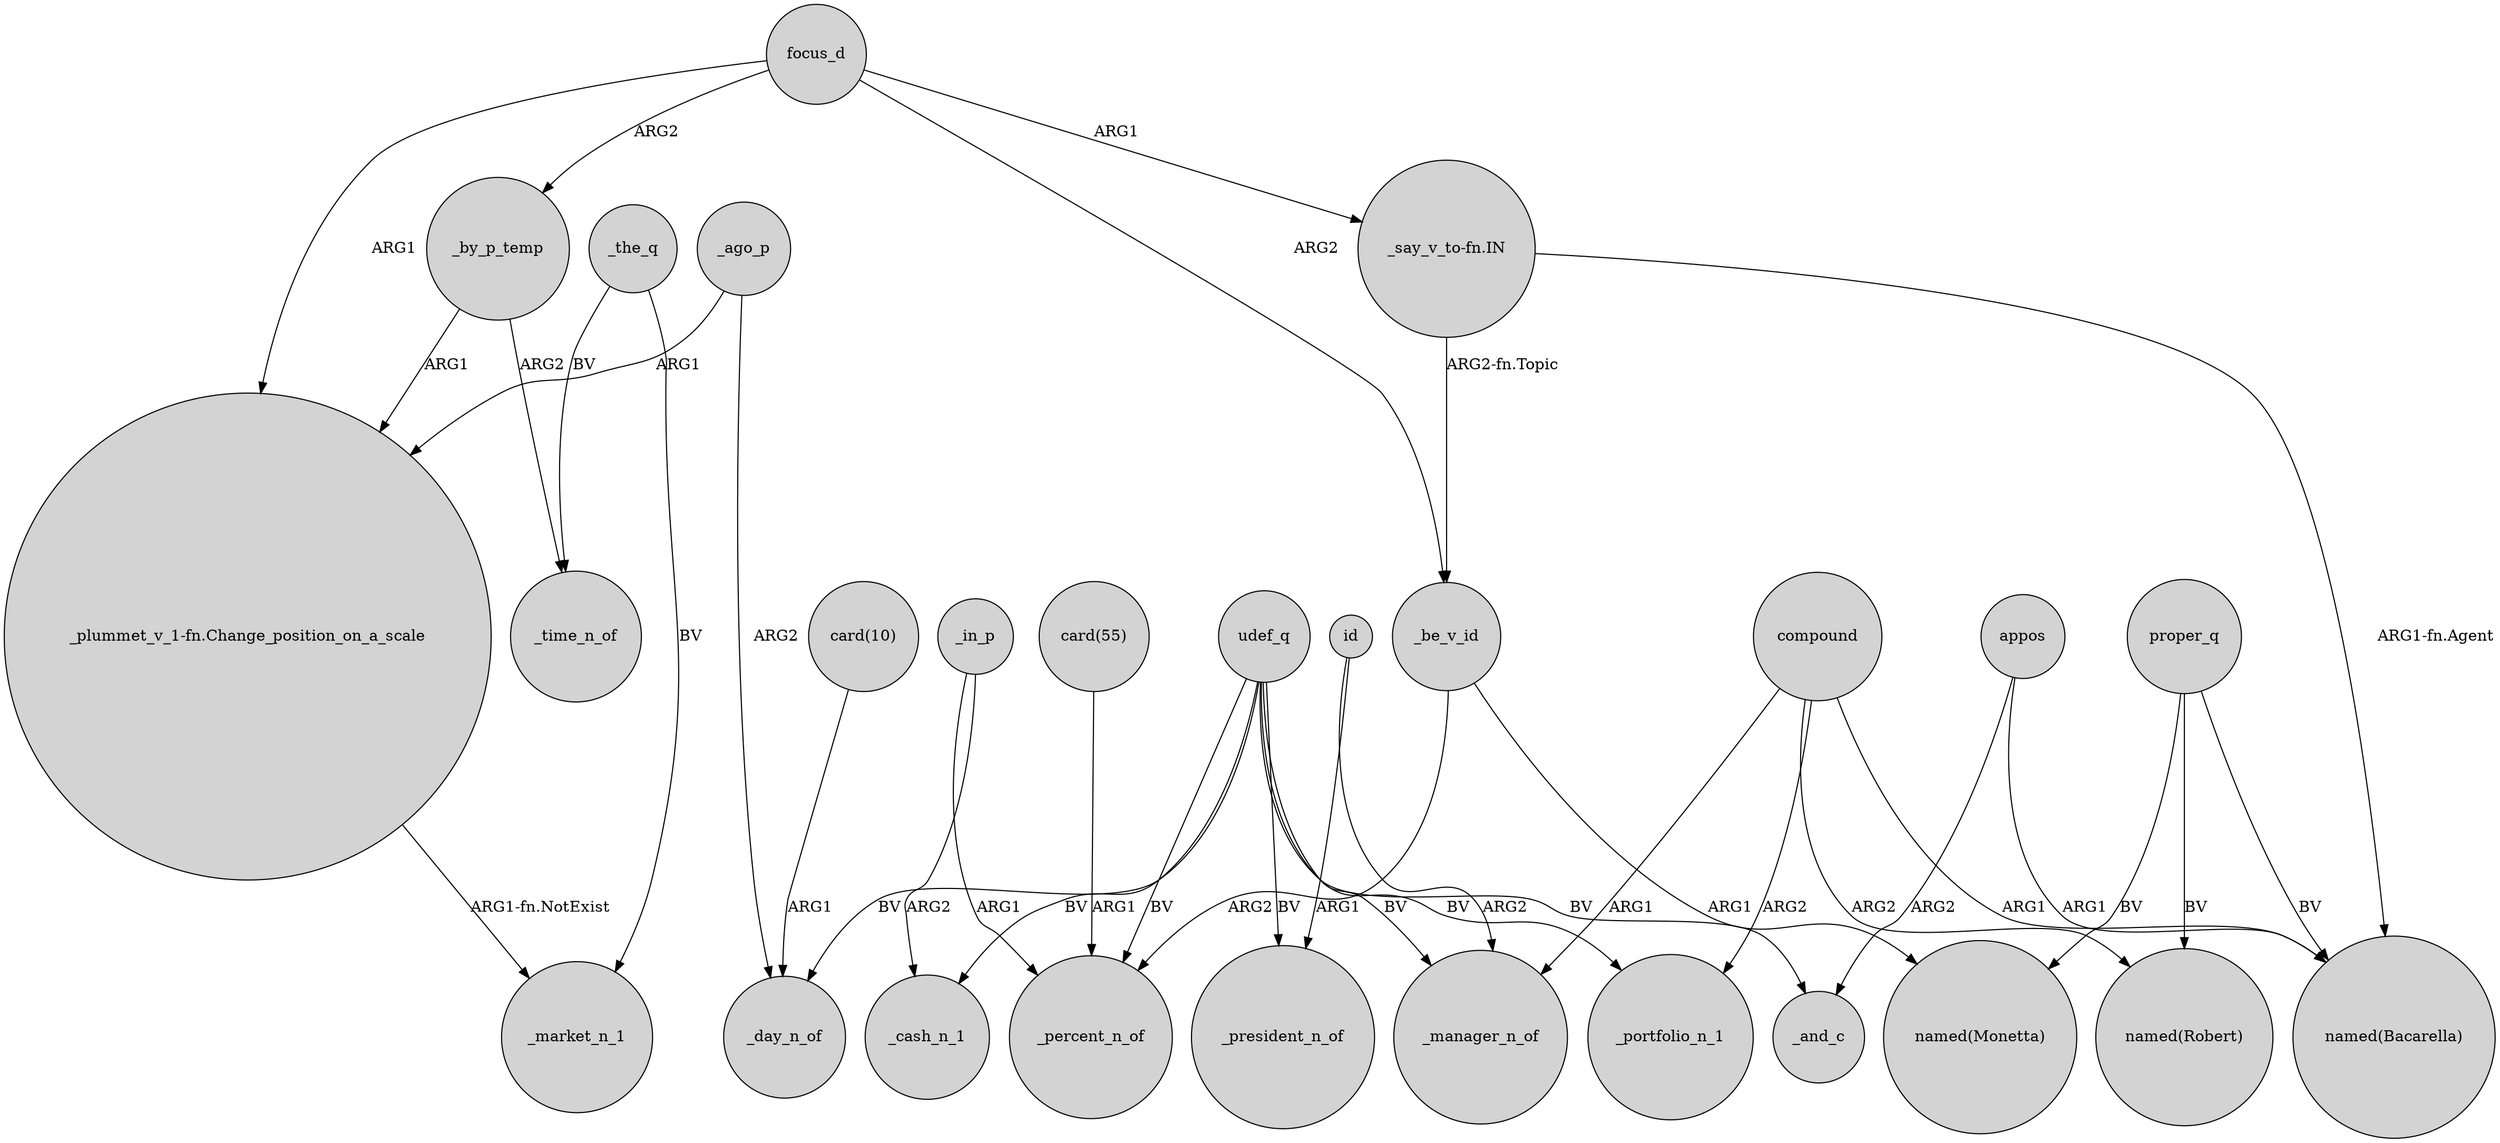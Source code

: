 digraph {
	node [shape=circle style=filled]
	focus_d -> _be_v_id [label=ARG2]
	_by_p_temp -> "_plummet_v_1-fn.Change_position_on_a_scale" [label=ARG1]
	_be_v_id -> _percent_n_of [label=ARG2]
	_ago_p -> _day_n_of [label=ARG2]
	compound -> _manager_n_of [label=ARG1]
	"card(55)" -> _percent_n_of [label=ARG1]
	compound -> "named(Bacarella)" [label=ARG1]
	_in_p -> _percent_n_of [label=ARG1]
	udef_q -> _cash_n_1 [label=BV]
	compound -> "named(Robert)" [label=ARG2]
	id -> _president_n_of [label=ARG1]
	compound -> _portfolio_n_1 [label=ARG2]
	udef_q -> _day_n_of [label=BV]
	"_say_v_to-fn.IN" -> _be_v_id [label="ARG2-fn.Topic"]
	"_plummet_v_1-fn.Change_position_on_a_scale" -> _market_n_1 [label="ARG1-fn.NotExist"]
	focus_d -> "_plummet_v_1-fn.Change_position_on_a_scale" [label=ARG1]
	_the_q -> _time_n_of [label=BV]
	appos -> _and_c [label=ARG2]
	udef_q -> _president_n_of [label=BV]
	proper_q -> "named(Robert)" [label=BV]
	proper_q -> "named(Bacarella)" [label=BV]
	_be_v_id -> "named(Monetta)" [label=ARG1]
	proper_q -> "named(Monetta)" [label=BV]
	appos -> "named(Bacarella)" [label=ARG1]
	id -> _manager_n_of [label=ARG2]
	_in_p -> _cash_n_1 [label=ARG2]
	udef_q -> _manager_n_of [label=BV]
	"_say_v_to-fn.IN" -> "named(Bacarella)" [label="ARG1-fn.Agent"]
	"card(10)" -> _day_n_of [label=ARG1]
	udef_q -> _percent_n_of [label=BV]
	_by_p_temp -> _time_n_of [label=ARG2]
	focus_d -> _by_p_temp [label=ARG2]
	_the_q -> _market_n_1 [label=BV]
	udef_q -> _and_c [label=BV]
	_ago_p -> "_plummet_v_1-fn.Change_position_on_a_scale" [label=ARG1]
	focus_d -> "_say_v_to-fn.IN" [label=ARG1]
	udef_q -> _portfolio_n_1 [label=BV]
}

